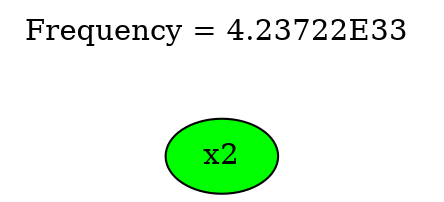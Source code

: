 strict digraph "" {
	graph [label=<Frequency = 4.23722E33
 <br/> <br/> <br/>>,
		labelloc=t
	];
	node [label="\N"];
	0	 [fillcolor="#00ff00",
		label=x2,
		style=filled];
}
